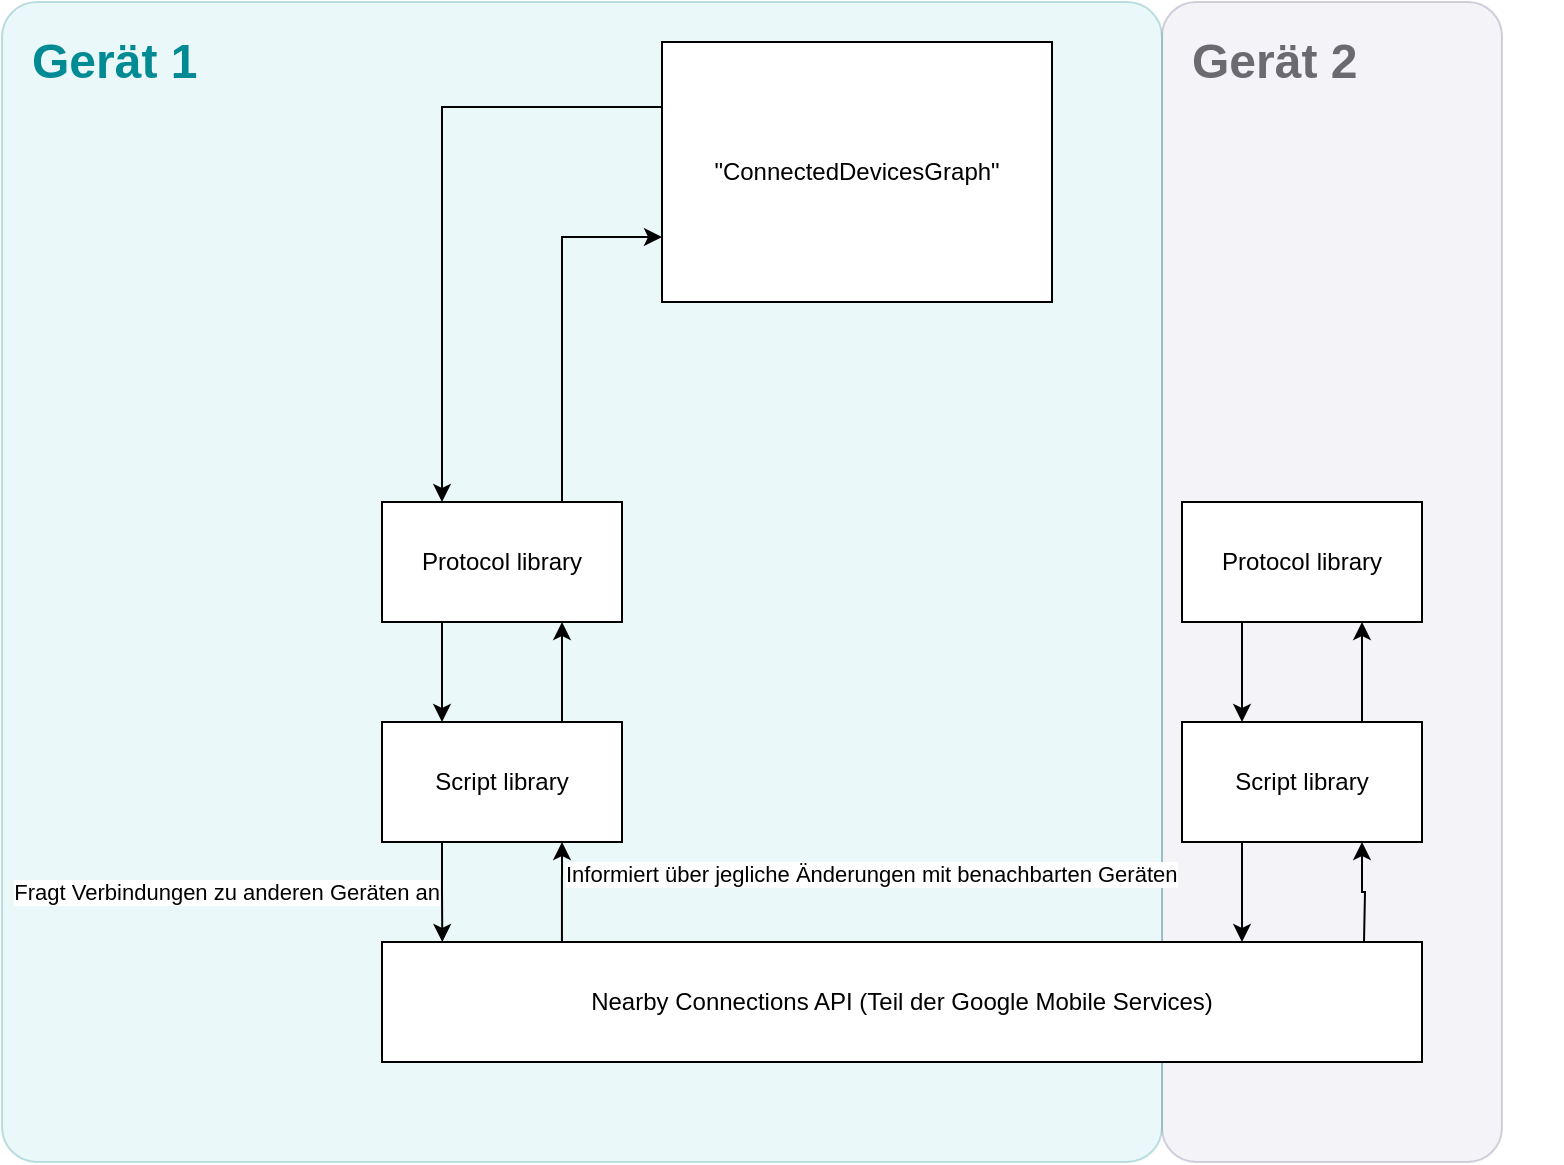 <mxfile version="16.5.2" type="device"><diagram id="Yj7IfP0aFSpubYSOHBad" name="Page-1"><mxGraphModel dx="2012" dy="640" grid="1" gridSize="10" guides="1" tooltips="1" connect="1" arrows="1" fold="1" page="1" pageScale="1" pageWidth="827" pageHeight="1169" math="0" shadow="0"><root><mxCell id="0"/><mxCell id="1" parent="0"/><mxCell id="f7Pg7NEVQ31w4t3QfEAE-26" value="" style="rounded=1;whiteSpace=wrap;html=1;fillColor=#d0cee2;opacity=25;strokeColor=#56517e;arcSize=10;" vertex="1" parent="1"><mxGeometry x="540" y="20" width="170" height="580" as="geometry"/></mxCell><mxCell id="f7Pg7NEVQ31w4t3QfEAE-24" value="" style="rounded=1;whiteSpace=wrap;html=1;opacity=25;fillColor=#b0e3e6;strokeColor=#0e8088;gradientColor=none;glass=0;shadow=0;sketch=0;arcSize=3;" vertex="1" parent="1"><mxGeometry x="-40" y="20" width="580" height="580" as="geometry"/></mxCell><mxCell id="f7Pg7NEVQ31w4t3QfEAE-1" value="Nearby Connections API (Teil der Google Mobile Services)" style="rounded=0;whiteSpace=wrap;html=1;" vertex="1" parent="1"><mxGeometry x="150" y="490" width="520" height="60" as="geometry"/></mxCell><mxCell id="f7Pg7NEVQ31w4t3QfEAE-6" value="Fragt Verbindungen zu anderen Geräten an" style="edgeStyle=orthogonalEdgeStyle;rounded=0;orthogonalLoop=1;jettySize=auto;html=1;exitX=0.25;exitY=1;exitDx=0;exitDy=0;entryX=0.058;entryY=0;entryDx=0;entryDy=0;entryPerimeter=0;labelPosition=left;verticalLabelPosition=middle;align=right;verticalAlign=middle;" edge="1" parent="1" source="f7Pg7NEVQ31w4t3QfEAE-3" target="f7Pg7NEVQ31w4t3QfEAE-1"><mxGeometry relative="1" as="geometry"/></mxCell><mxCell id="f7Pg7NEVQ31w4t3QfEAE-11" value="Informiert über jegliche Änderungen mit benachbarten Geräten" style="edgeStyle=orthogonalEdgeStyle;rounded=0;orthogonalLoop=1;jettySize=auto;html=1;exitX=0.173;exitY=0;exitDx=0;exitDy=0;entryX=0.75;entryY=1;entryDx=0;entryDy=0;exitPerimeter=0;labelPosition=right;verticalLabelPosition=top;align=left;verticalAlign=bottom;" edge="1" parent="1" source="f7Pg7NEVQ31w4t3QfEAE-1" target="f7Pg7NEVQ31w4t3QfEAE-3"><mxGeometry relative="1" as="geometry"/></mxCell><mxCell id="f7Pg7NEVQ31w4t3QfEAE-16" style="edgeStyle=orthogonalEdgeStyle;rounded=0;orthogonalLoop=1;jettySize=auto;html=1;exitX=0.75;exitY=0;exitDx=0;exitDy=0;entryX=0.75;entryY=1;entryDx=0;entryDy=0;" edge="1" parent="1" source="f7Pg7NEVQ31w4t3QfEAE-3" target="f7Pg7NEVQ31w4t3QfEAE-9"><mxGeometry relative="1" as="geometry"/></mxCell><mxCell id="f7Pg7NEVQ31w4t3QfEAE-3" value="Script library" style="rounded=0;whiteSpace=wrap;html=1;" vertex="1" parent="1"><mxGeometry x="150" y="380" width="120" height="60" as="geometry"/></mxCell><mxCell id="f7Pg7NEVQ31w4t3QfEAE-13" style="edgeStyle=orthogonalEdgeStyle;rounded=0;orthogonalLoop=1;jettySize=auto;html=1;exitX=0.25;exitY=1;exitDx=0;exitDy=0;" edge="1" parent="1" source="f7Pg7NEVQ31w4t3QfEAE-8"><mxGeometry relative="1" as="geometry"><mxPoint x="580" y="490" as="targetPoint"/></mxGeometry></mxCell><mxCell id="f7Pg7NEVQ31w4t3QfEAE-14" style="edgeStyle=orthogonalEdgeStyle;rounded=0;orthogonalLoop=1;jettySize=auto;html=1;exitX=0.75;exitY=1;exitDx=0;exitDy=0;entryX=0.75;entryY=1;entryDx=0;entryDy=0;" edge="1" parent="1" target="f7Pg7NEVQ31w4t3QfEAE-8"><mxGeometry relative="1" as="geometry"><mxPoint x="641" y="490" as="sourcePoint"/></mxGeometry></mxCell><mxCell id="f7Pg7NEVQ31w4t3QfEAE-18" style="edgeStyle=orthogonalEdgeStyle;rounded=0;orthogonalLoop=1;jettySize=auto;html=1;exitX=0.75;exitY=0;exitDx=0;exitDy=0;entryX=0.75;entryY=1;entryDx=0;entryDy=0;" edge="1" parent="1" source="f7Pg7NEVQ31w4t3QfEAE-8" target="f7Pg7NEVQ31w4t3QfEAE-10"><mxGeometry relative="1" as="geometry"/></mxCell><mxCell id="f7Pg7NEVQ31w4t3QfEAE-8" value="Script library" style="rounded=0;whiteSpace=wrap;html=1;" vertex="1" parent="1"><mxGeometry x="550" y="380" width="120" height="60" as="geometry"/></mxCell><mxCell id="f7Pg7NEVQ31w4t3QfEAE-15" style="edgeStyle=orthogonalEdgeStyle;rounded=0;orthogonalLoop=1;jettySize=auto;html=1;exitX=0.25;exitY=1;exitDx=0;exitDy=0;entryX=0.25;entryY=0;entryDx=0;entryDy=0;" edge="1" parent="1" source="f7Pg7NEVQ31w4t3QfEAE-9" target="f7Pg7NEVQ31w4t3QfEAE-3"><mxGeometry relative="1" as="geometry"/></mxCell><mxCell id="f7Pg7NEVQ31w4t3QfEAE-25" style="edgeStyle=orthogonalEdgeStyle;rounded=0;orthogonalLoop=1;jettySize=auto;html=1;exitX=0.75;exitY=0;exitDx=0;exitDy=0;entryX=0;entryY=0.75;entryDx=0;entryDy=0;" edge="1" parent="1" source="f7Pg7NEVQ31w4t3QfEAE-9" target="f7Pg7NEVQ31w4t3QfEAE-19"><mxGeometry relative="1" as="geometry"><mxPoint x="240" y="140" as="targetPoint"/></mxGeometry></mxCell><mxCell id="f7Pg7NEVQ31w4t3QfEAE-9" value="Protocol library" style="rounded=0;whiteSpace=wrap;html=1;" vertex="1" parent="1"><mxGeometry x="150" y="270" width="120" height="60" as="geometry"/></mxCell><mxCell id="f7Pg7NEVQ31w4t3QfEAE-17" style="edgeStyle=orthogonalEdgeStyle;rounded=0;orthogonalLoop=1;jettySize=auto;html=1;exitX=0.25;exitY=1;exitDx=0;exitDy=0;entryX=0.25;entryY=0;entryDx=0;entryDy=0;" edge="1" parent="1" source="f7Pg7NEVQ31w4t3QfEAE-10" target="f7Pg7NEVQ31w4t3QfEAE-8"><mxGeometry relative="1" as="geometry"/></mxCell><mxCell id="f7Pg7NEVQ31w4t3QfEAE-10" value="Protocol library" style="rounded=0;whiteSpace=wrap;html=1;" vertex="1" parent="1"><mxGeometry x="550" y="270" width="120" height="60" as="geometry"/></mxCell><mxCell id="f7Pg7NEVQ31w4t3QfEAE-20" style="edgeStyle=orthogonalEdgeStyle;rounded=0;orthogonalLoop=1;jettySize=auto;html=1;exitX=0;exitY=0.25;exitDx=0;exitDy=0;entryX=0.25;entryY=0;entryDx=0;entryDy=0;" edge="1" parent="1" source="f7Pg7NEVQ31w4t3QfEAE-19" target="f7Pg7NEVQ31w4t3QfEAE-9"><mxGeometry relative="1" as="geometry"><mxPoint x="170" y="137.5" as="targetPoint"/></mxGeometry></mxCell><mxCell id="f7Pg7NEVQ31w4t3QfEAE-19" value="&quot;ConnectedDevicesGraph&quot;" style="rounded=0;whiteSpace=wrap;html=1;" vertex="1" parent="1"><mxGeometry x="290" y="40" width="195" height="130" as="geometry"/></mxCell><mxCell id="f7Pg7NEVQ31w4t3QfEAE-27" value="&lt;h1&gt;Gerät 1&lt;/h1&gt;" style="text;html=1;strokeColor=none;fillColor=none;spacing=5;spacingTop=-20;whiteSpace=wrap;overflow=hidden;rounded=0;shadow=0;glass=0;sketch=0;opacity=25;fontColor=#008A94;" vertex="1" parent="1"><mxGeometry x="-30" y="30" width="190" height="120" as="geometry"/></mxCell><mxCell id="f7Pg7NEVQ31w4t3QfEAE-28" value="&lt;h1&gt;Gerät 2&lt;/h1&gt;" style="text;html=1;strokeColor=none;fillColor=none;spacing=5;spacingTop=-20;whiteSpace=wrap;overflow=hidden;rounded=0;shadow=0;glass=0;sketch=0;fontColor=#6B6A71;opacity=25;" vertex="1" parent="1"><mxGeometry x="550" y="30" width="190" height="120" as="geometry"/></mxCell></root></mxGraphModel></diagram></mxfile>